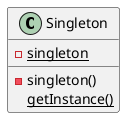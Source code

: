 @startuml

class Singleton {
    {static} -singleton
    - singleton()
    {static} getInstance()
}

@enduml